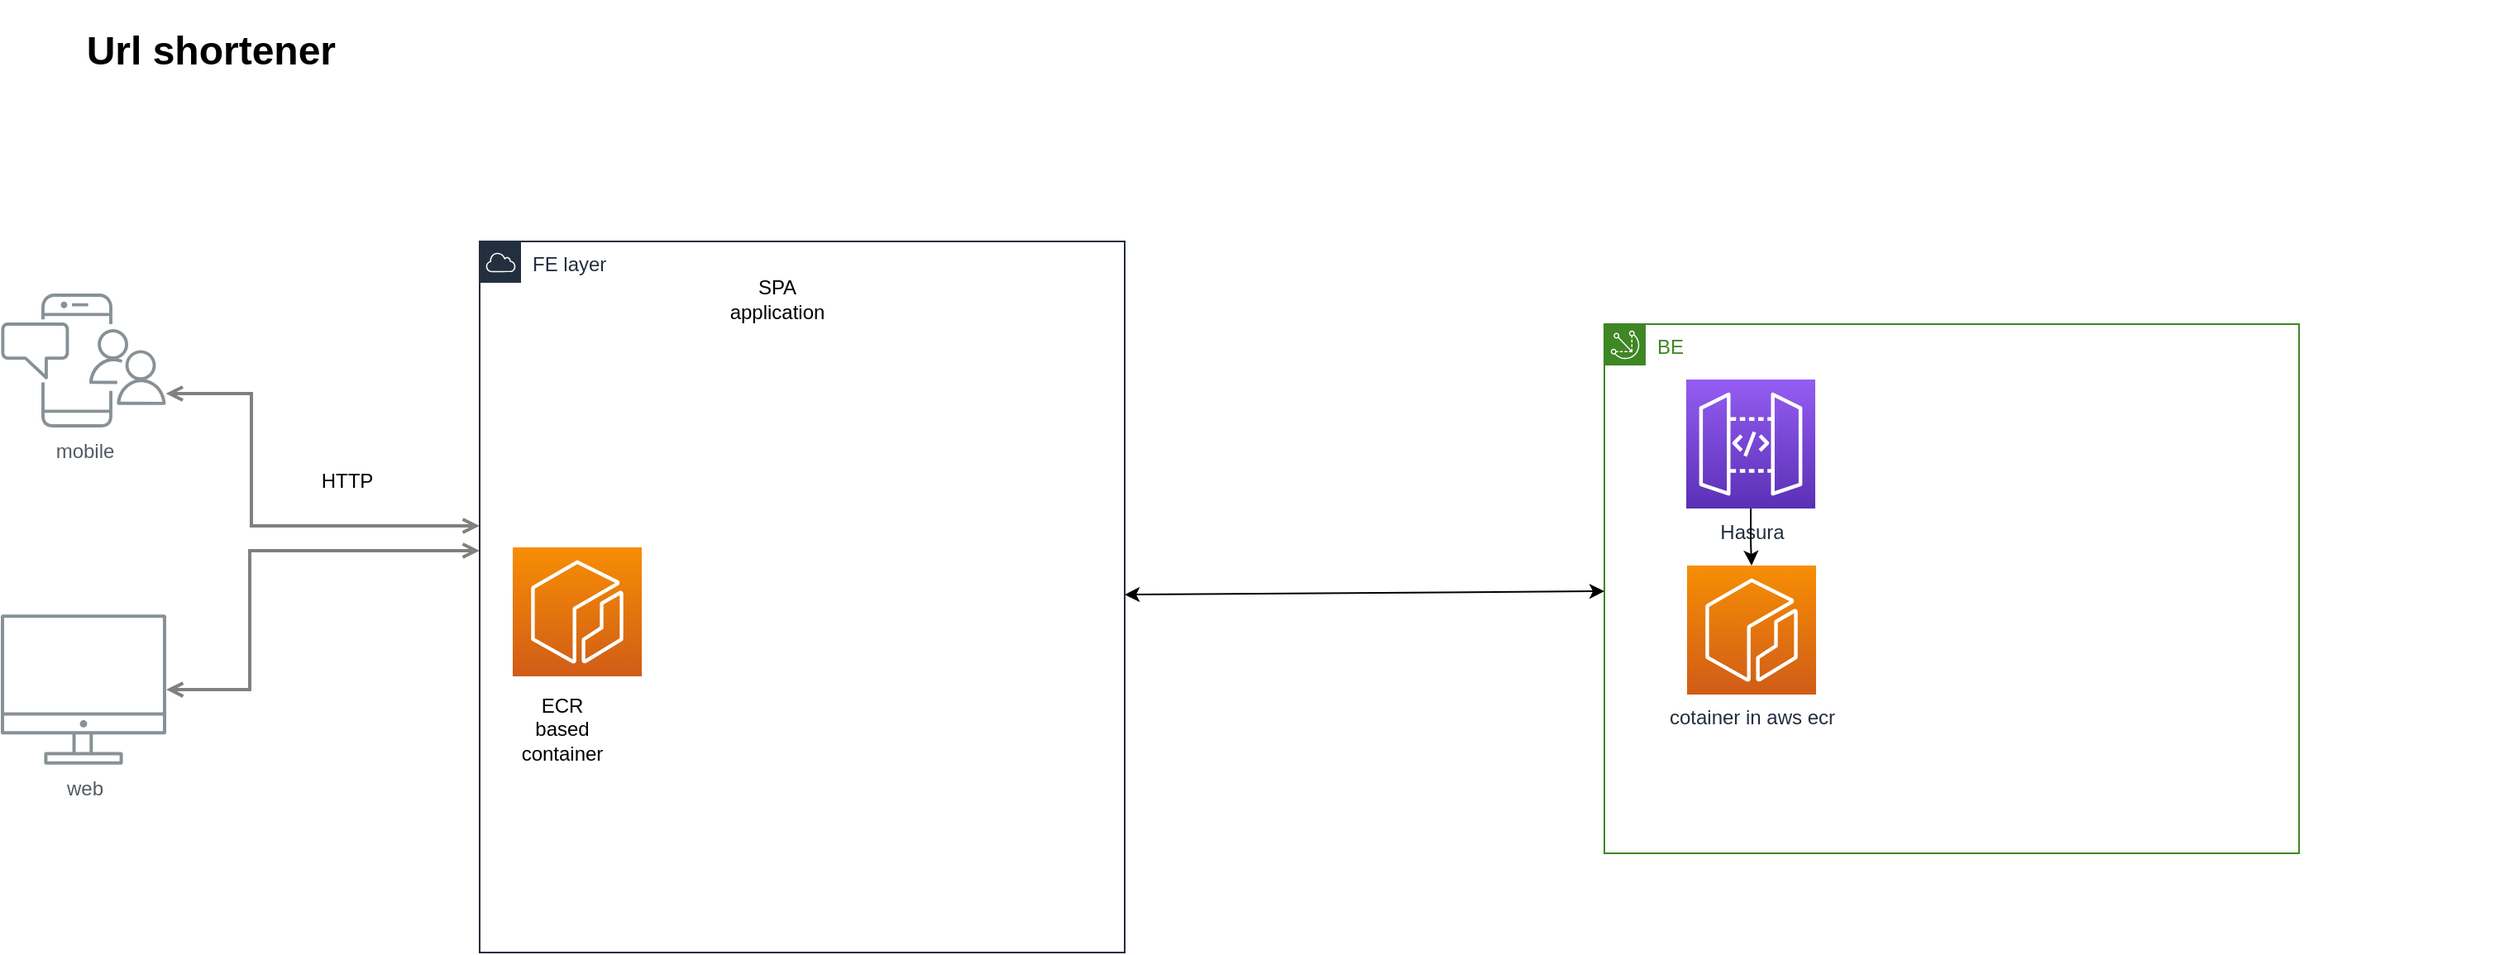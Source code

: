 <mxfile version="21.2.3" type="github">
  <diagram id="Ht1M8jgEwFfnCIfOTk4-" name="Page-1">
    <mxGraphModel dx="2074" dy="1074" grid="1" gridSize="10" guides="1" tooltips="1" connect="1" arrows="1" fold="1" page="1" pageScale="1" pageWidth="1169" pageHeight="827" math="0" shadow="0">
      <root>
        <mxCell id="0" />
        <mxCell id="1" parent="0" />
        <mxCell id="UEzPUAAOIrF-is8g5C7q-128" style="edgeStyle=orthogonalEdgeStyle;rounded=0;orthogonalLoop=1;jettySize=auto;html=1;startArrow=open;startFill=0;endArrow=open;endFill=0;strokeWidth=2;strokeColor=#808080;" parent="1" source="UEzPUAAOIrF-is8g5C7q-109" target="gFJKjBE7Bmn_F_u1MZzw-13" edge="1">
          <mxGeometry relative="1" as="geometry">
            <Array as="points">
              <mxPoint x="311" y="461" />
              <mxPoint x="311" y="377" />
            </Array>
            <mxPoint x="430" y="370" as="targetPoint" />
          </mxGeometry>
        </mxCell>
        <mxCell id="UEzPUAAOIrF-is8g5C7q-127" style="edgeStyle=orthogonalEdgeStyle;rounded=0;orthogonalLoop=1;jettySize=auto;html=1;startArrow=open;startFill=0;endArrow=open;endFill=0;strokeWidth=2;strokeColor=#808080;" parent="1" source="UEzPUAAOIrF-is8g5C7q-110" edge="1">
          <mxGeometry relative="1" as="geometry">
            <Array as="points">
              <mxPoint x="312" y="282" />
              <mxPoint x="312" y="362" />
            </Array>
            <mxPoint x="450" y="362" as="targetPoint" />
          </mxGeometry>
        </mxCell>
        <mxCell id="UEzPUAAOIrF-is8g5C7q-109" value="web" style="outlineConnect=0;gradientColor=none;fontColor=#545B64;strokeColor=none;fillColor=#879196;dashed=0;verticalLabelPosition=bottom;verticalAlign=top;align=center;html=1;fontSize=12;fontStyle=0;aspect=fixed;shape=mxgraph.aws4.illustration_desktop;pointerEvents=1;labelBackgroundColor=#ffffff;" parent="1" vertex="1">
          <mxGeometry x="160.5" y="415.5" width="100" height="91" as="geometry" />
        </mxCell>
        <mxCell id="UEzPUAAOIrF-is8g5C7q-110" value="mobile" style="outlineConnect=0;gradientColor=none;fontColor=#545B64;strokeColor=none;fillColor=#879196;dashed=0;verticalLabelPosition=bottom;verticalAlign=top;align=center;html=1;fontSize=12;fontStyle=0;aspect=fixed;shape=mxgraph.aws4.illustration_notification;pointerEvents=1;labelBackgroundColor=#ffffff;" parent="1" vertex="1">
          <mxGeometry x="160.5" y="221.5" width="100" height="81" as="geometry" />
        </mxCell>
        <mxCell id="gFJKjBE7Bmn_F_u1MZzw-6" value="&lt;h1&gt;Url shortener&amp;nbsp;&lt;/h1&gt;" style="text;strokeColor=none;align=center;fillColor=none;html=1;verticalAlign=middle;whiteSpace=wrap;rounded=0;" vertex="1" parent="1">
          <mxGeometry x="200.5" y="60" width="179.5" height="30" as="geometry" />
        </mxCell>
        <mxCell id="gFJKjBE7Bmn_F_u1MZzw-10" value="BE" style="points=[[0,0],[0.25,0],[0.5,0],[0.75,0],[1,0],[1,0.25],[1,0.5],[1,0.75],[1,1],[0.75,1],[0.5,1],[0.25,1],[0,1],[0,0.75],[0,0.5],[0,0.25]];outlineConnect=0;gradientColor=none;html=1;whiteSpace=wrap;fontSize=12;fontStyle=0;container=1;pointerEvents=0;collapsible=0;recursiveResize=0;shape=mxgraph.aws4.group;grIcon=mxgraph.aws4.group_iot_greengrass;strokeColor=#3F8624;fillColor=none;verticalAlign=top;align=left;spacingLeft=30;fontColor=#3F8624;dashed=0;" vertex="1" parent="1">
          <mxGeometry x="1130" y="240" width="420" height="320" as="geometry" />
        </mxCell>
        <mxCell id="UEzPUAAOIrF-is8g5C7q-114" value="Hasura" style="outlineConnect=0;fontColor=#232F3E;gradientColor=#945DF2;gradientDirection=north;fillColor=#5A30B5;strokeColor=#ffffff;dashed=0;verticalLabelPosition=bottom;verticalAlign=top;align=center;html=1;fontSize=12;fontStyle=0;aspect=fixed;shape=mxgraph.aws4.resourceIcon;resIcon=mxgraph.aws4.api_gateway;labelBackgroundColor=#ffffff;" parent="gFJKjBE7Bmn_F_u1MZzw-10" vertex="1">
          <mxGeometry x="49.5" y="33.5" width="78" height="78" as="geometry" />
        </mxCell>
        <mxCell id="gFJKjBE7Bmn_F_u1MZzw-8" value="" style="group" vertex="1" connectable="0" parent="gFJKjBE7Bmn_F_u1MZzw-10">
          <mxGeometry x="30" y="16" width="510.5" height="350" as="geometry" />
        </mxCell>
        <mxCell id="gFJKjBE7Bmn_F_u1MZzw-3" value="cotainer in aws ecr" style="sketch=0;points=[[0,0,0],[0.25,0,0],[0.5,0,0],[0.75,0,0],[1,0,0],[0,1,0],[0.25,1,0],[0.5,1,0],[0.75,1,0],[1,1,0],[0,0.25,0],[0,0.5,0],[0,0.75,0],[1,0.25,0],[1,0.5,0],[1,0.75,0]];outlineConnect=0;fontColor=#232F3E;gradientColor=#F78E04;gradientDirection=north;fillColor=#D05C17;strokeColor=#ffffff;dashed=0;verticalLabelPosition=bottom;verticalAlign=top;align=center;html=1;fontSize=12;fontStyle=0;aspect=fixed;shape=mxgraph.aws4.resourceIcon;resIcon=mxgraph.aws4.ecr;" vertex="1" parent="gFJKjBE7Bmn_F_u1MZzw-8">
          <mxGeometry x="20" y="130" width="78" height="78" as="geometry" />
        </mxCell>
        <mxCell id="gFJKjBE7Bmn_F_u1MZzw-9" value="" style="edgeStyle=orthogonalEdgeStyle;rounded=0;orthogonalLoop=1;jettySize=auto;html=1;" edge="1" parent="gFJKjBE7Bmn_F_u1MZzw-10" source="UEzPUAAOIrF-is8g5C7q-114" target="gFJKjBE7Bmn_F_u1MZzw-3">
          <mxGeometry relative="1" as="geometry" />
        </mxCell>
        <mxCell id="gFJKjBE7Bmn_F_u1MZzw-13" value="FE layer" style="points=[[0,0],[0.25,0],[0.5,0],[0.75,0],[1,0],[1,0.25],[1,0.5],[1,0.75],[1,1],[0.75,1],[0.5,1],[0.25,1],[0,1],[0,0.75],[0,0.5],[0,0.25]];outlineConnect=0;gradientColor=none;html=1;whiteSpace=wrap;fontSize=12;fontStyle=0;container=1;pointerEvents=0;collapsible=0;recursiveResize=0;shape=mxgraph.aws4.group;grIcon=mxgraph.aws4.group_aws_cloud;strokeColor=#232F3E;fillColor=none;verticalAlign=top;align=left;spacingLeft=30;fontColor=#232F3E;dashed=0;" vertex="1" parent="1">
          <mxGeometry x="450" y="190" width="390" height="430" as="geometry" />
        </mxCell>
        <mxCell id="gFJKjBE7Bmn_F_u1MZzw-17" value="SPA application" style="text;strokeColor=none;align=center;fillColor=none;html=1;verticalAlign=middle;whiteSpace=wrap;rounded=0;" vertex="1" parent="gFJKjBE7Bmn_F_u1MZzw-13">
          <mxGeometry x="150" y="20" width="60" height="30" as="geometry" />
        </mxCell>
        <mxCell id="gFJKjBE7Bmn_F_u1MZzw-19" value="" style="sketch=0;points=[[0,0,0],[0.25,0,0],[0.5,0,0],[0.75,0,0],[1,0,0],[0,1,0],[0.25,1,0],[0.5,1,0],[0.75,1,0],[1,1,0],[0,0.25,0],[0,0.5,0],[0,0.75,0],[1,0.25,0],[1,0.5,0],[1,0.75,0]];outlineConnect=0;fontColor=#232F3E;gradientColor=#F78E04;gradientDirection=north;fillColor=#D05C17;strokeColor=#ffffff;dashed=0;verticalLabelPosition=bottom;verticalAlign=top;align=center;html=1;fontSize=12;fontStyle=0;aspect=fixed;shape=mxgraph.aws4.resourceIcon;resIcon=mxgraph.aws4.ecr;" vertex="1" parent="gFJKjBE7Bmn_F_u1MZzw-13">
          <mxGeometry x="20" y="185" width="78" height="78" as="geometry" />
        </mxCell>
        <mxCell id="gFJKjBE7Bmn_F_u1MZzw-20" value="ECR based container" style="text;strokeColor=none;align=center;fillColor=none;html=1;verticalAlign=middle;whiteSpace=wrap;rounded=0;" vertex="1" parent="gFJKjBE7Bmn_F_u1MZzw-13">
          <mxGeometry x="20" y="280" width="60" height="30" as="geometry" />
        </mxCell>
        <mxCell id="gFJKjBE7Bmn_F_u1MZzw-14" value="" style="endArrow=classic;startArrow=classic;html=1;rounded=0;" edge="1" parent="1" source="gFJKjBE7Bmn_F_u1MZzw-13" target="gFJKjBE7Bmn_F_u1MZzw-10">
          <mxGeometry width="50" height="50" relative="1" as="geometry">
            <mxPoint x="620" y="610" as="sourcePoint" />
            <mxPoint x="670" y="560" as="targetPoint" />
          </mxGeometry>
        </mxCell>
        <mxCell id="gFJKjBE7Bmn_F_u1MZzw-16" value="HTTP" style="text;strokeColor=none;align=center;fillColor=none;html=1;verticalAlign=middle;whiteSpace=wrap;rounded=0;" vertex="1" parent="1">
          <mxGeometry x="340" y="320" width="60" height="30" as="geometry" />
        </mxCell>
      </root>
    </mxGraphModel>
  </diagram>
</mxfile>
